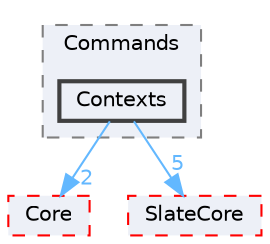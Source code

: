 digraph "Contexts"
{
 // INTERACTIVE_SVG=YES
 // LATEX_PDF_SIZE
  bgcolor="transparent";
  edge [fontname=Helvetica,fontsize=10,labelfontname=Helvetica,labelfontsize=10];
  node [fontname=Helvetica,fontsize=10,shape=box,height=0.2,width=0.4];
  compound=true
  subgraph clusterdir_eac510c06f4992743683d74de199cad4 {
    graph [ bgcolor="#edf0f7", pencolor="grey50", label="Commands", fontname=Helvetica,fontsize=10 style="filled,dashed", URL="dir_eac510c06f4992743683d74de199cad4.html",tooltip=""]
  dir_5f3ef337455815cdfe64e7300b8464bd [label="Contexts", fillcolor="#edf0f7", color="grey25", style="filled,bold", URL="dir_5f3ef337455815cdfe64e7300b8464bd.html",tooltip=""];
  }
  dir_0e6cddcc9caa1238c7f3774224afaa45 [label="Core", fillcolor="#edf0f7", color="red", style="filled,dashed", URL="dir_0e6cddcc9caa1238c7f3774224afaa45.html",tooltip=""];
  dir_f0f0d357c8c9eca10fb05693ae8c53b1 [label="SlateCore", fillcolor="#edf0f7", color="red", style="filled,dashed", URL="dir_f0f0d357c8c9eca10fb05693ae8c53b1.html",tooltip=""];
  dir_5f3ef337455815cdfe64e7300b8464bd->dir_0e6cddcc9caa1238c7f3774224afaa45 [headlabel="2", labeldistance=1.5 headhref="dir_000260_000266.html" href="dir_000260_000266.html" color="steelblue1" fontcolor="steelblue1"];
  dir_5f3ef337455815cdfe64e7300b8464bd->dir_f0f0d357c8c9eca10fb05693ae8c53b1 [headlabel="5", labeldistance=1.5 headhref="dir_000260_001045.html" href="dir_000260_001045.html" color="steelblue1" fontcolor="steelblue1"];
}
